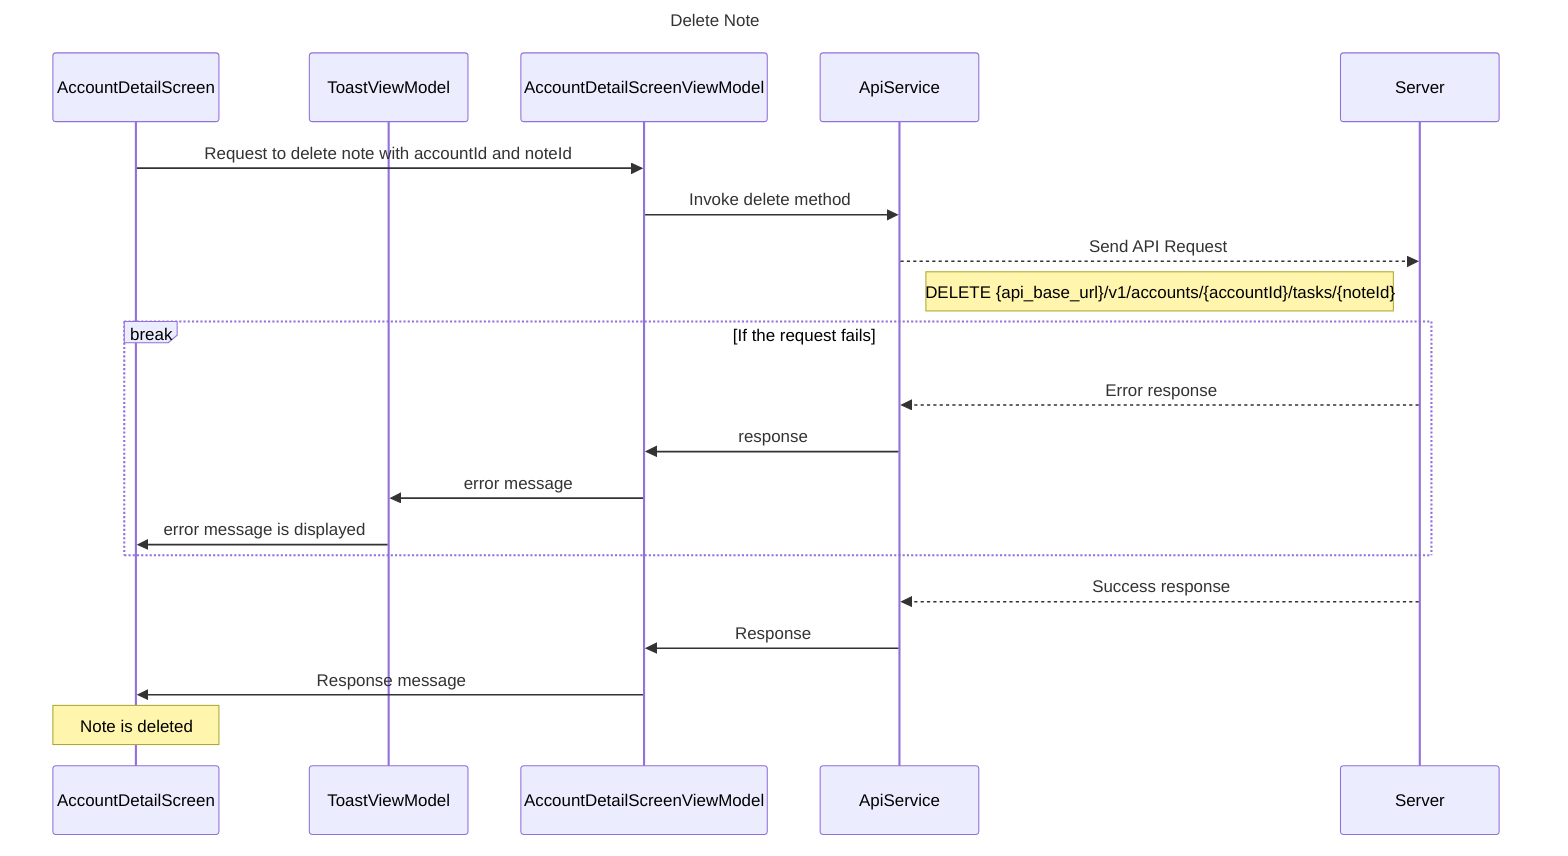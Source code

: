 sequenceDiagram
    title Delete Note

    participant ADS as AccountDetailScreen
    participant TVM as ToastViewModel
    participant ADSVM as AccountDetailScreenViewModel
    participant AS as ApiService
    participant S as Server


    ADS->>ADSVM: Request to delete note with accountId and noteId
    ADSVM->>AS: Invoke delete method
    AS-->>S: Send API Request
    note right of AS: DELETE {api_base_url}/v1/accounts/{accountId}/tasks/{noteId}

    break If the request fails
        S-->>AS: Error response
        AS->>ADSVM: response
        ADSVM->>TVM: error message
        TVM->>ADS: error message is displayed
    end

    S-->>AS: Success response
    AS->>ADSVM: Response
    ADSVM->>ADS: Response message
    note over ADS: Note is deleted